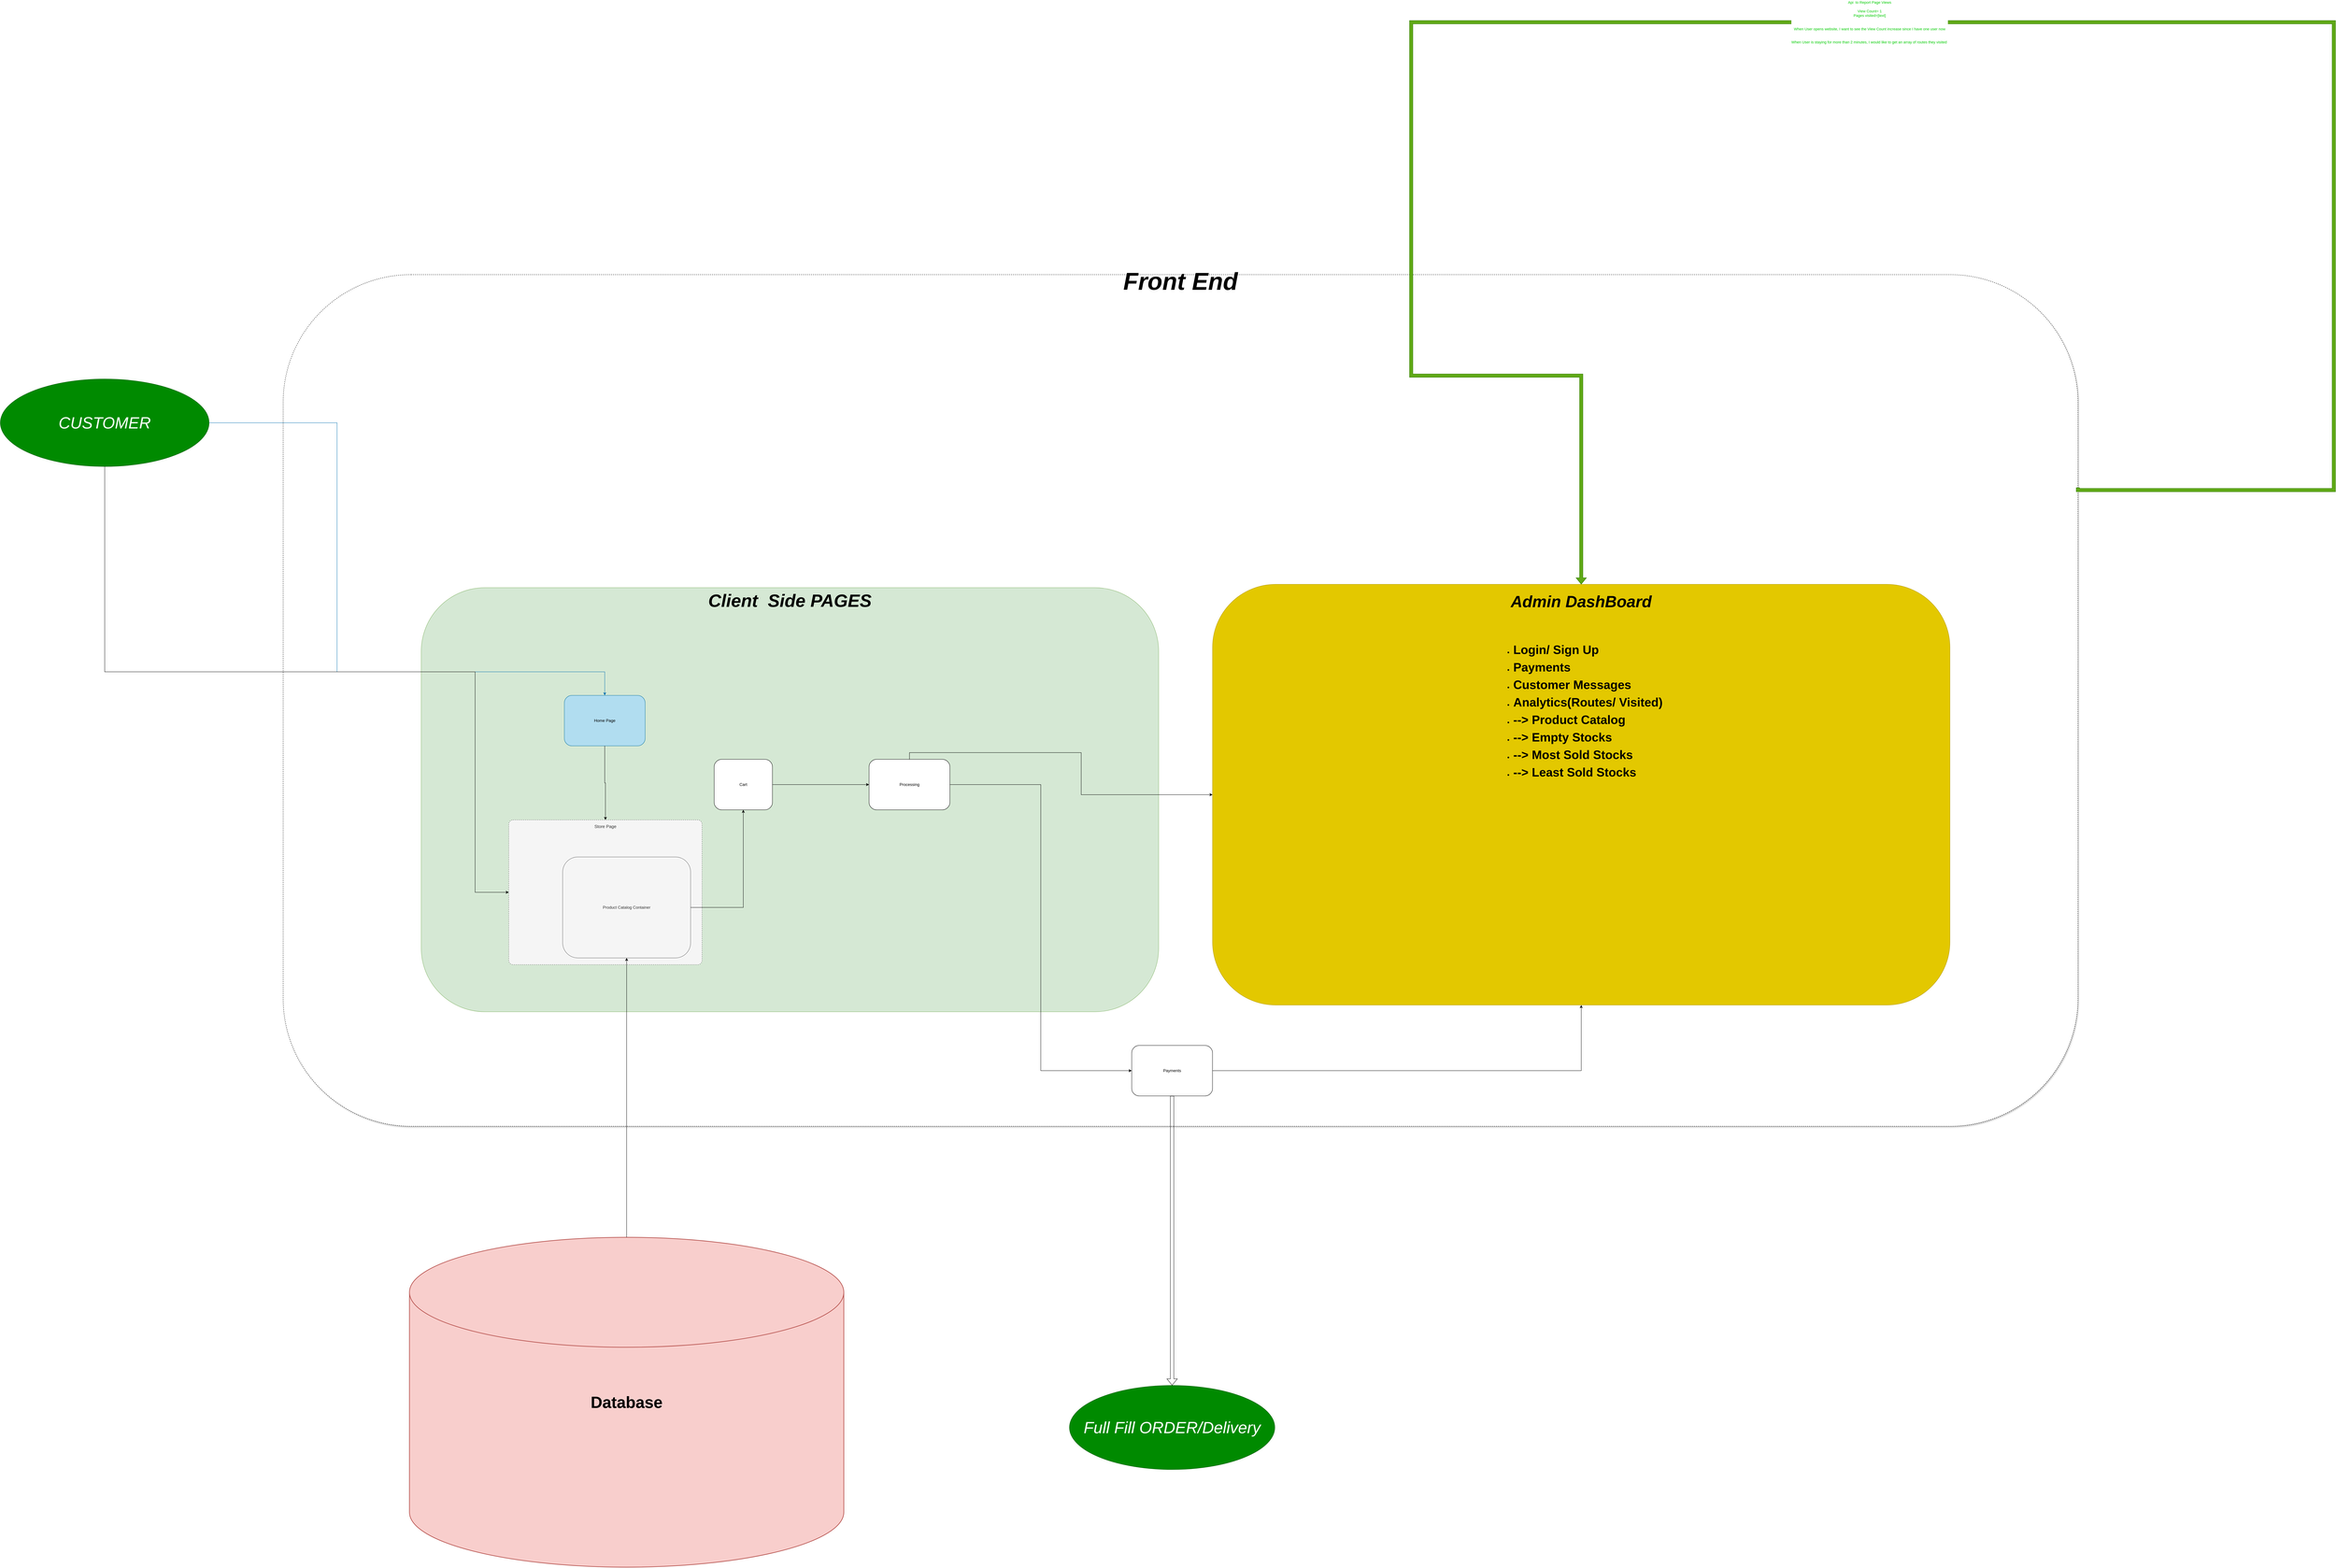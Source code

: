 <mxfile version="22.1.5" type="github">
  <diagram id="C5RBs43oDa-KdzZeNtuy" name="Page-1">
    <mxGraphModel dx="11214" dy="9983" grid="1" gridSize="10" guides="1" tooltips="1" connect="1" arrows="1" fold="1" page="1" pageScale="1" pageWidth="827" pageHeight="1169" math="0" shadow="0">
      <root>
        <mxCell id="WIyWlLk6GJQsqaUBKTNV-0" />
        <mxCell id="WIyWlLk6GJQsqaUBKTNV-1" parent="WIyWlLk6GJQsqaUBKTNV-0" />
        <mxCell id="N5PV2EzXh5DM1njIMYpt-36" value="&lt;p style=&quot;line-height: 20%;&quot;&gt;&lt;font style=&quot;font-size: 72px;&quot;&gt;&lt;b&gt;&lt;i&gt;Front End&lt;/i&gt;&lt;/b&gt;&lt;/font&gt;&lt;/p&gt;" style="rounded=1;whiteSpace=wrap;html=1;dashed=1;align=center;verticalAlign=top;shadow=1;" vertex="1" parent="WIyWlLk6GJQsqaUBKTNV-1">
          <mxGeometry x="-700" y="-3400" width="5330" height="2530" as="geometry" />
        </mxCell>
        <mxCell id="N5PV2EzXh5DM1njIMYpt-37" style="edgeStyle=orthogonalEdgeStyle;rounded=0;orthogonalLoop=1;jettySize=auto;html=1;exitX=1;exitY=0.25;exitDx=0;exitDy=0;entryX=0.5;entryY=0;entryDx=0;entryDy=0;fillColor=#60a917;strokeColor=#2D7600;shape=flexArrow;" edge="1" parent="WIyWlLk6GJQsqaUBKTNV-1" source="N5PV2EzXh5DM1njIMYpt-36" target="N5PV2EzXh5DM1njIMYpt-4">
          <mxGeometry relative="1" as="geometry">
            <Array as="points">
              <mxPoint x="4630" y="-2760" />
              <mxPoint x="5390" y="-2760" />
              <mxPoint x="5390" y="-4150" />
              <mxPoint x="2650" y="-4150" />
              <mxPoint x="2650" y="-3100" />
              <mxPoint x="3155" y="-3100" />
            </Array>
          </mxGeometry>
        </mxCell>
        <mxCell id="N5PV2EzXh5DM1njIMYpt-38" value="&lt;font color=&quot;#00cc00&quot;&gt;Api&amp;nbsp; to Report Page Views&lt;br&gt;&lt;br&gt;View Count= 1&lt;br&gt;Pages visited=[text]&lt;br&gt;&lt;br&gt;&lt;br&gt;When User opens website, I want to see the View Count increase since I have one user now&lt;br&gt;&lt;br&gt;&lt;br&gt;When User is staying for more than 2 minutes, I would like to get an array of routes they visited&amp;nbsp;&lt;/font&gt;" style="edgeLabel;html=1;align=center;verticalAlign=middle;resizable=0;points=[];" vertex="1" connectable="0" parent="N5PV2EzXh5DM1njIMYpt-37">
          <mxGeometry relative="1" as="geometry">
            <mxPoint as="offset" />
          </mxGeometry>
        </mxCell>
        <mxCell id="N5PV2EzXh5DM1njIMYpt-4" value="&lt;h1&gt;&lt;font style=&quot;font-size: 48px;&quot;&gt;&lt;i&gt;Admin DashBoard&lt;/i&gt;&lt;/font&gt;&lt;/h1&gt;&lt;font style=&quot;font-size: 48px;&quot;&gt;&lt;i&gt;&lt;br&gt;&lt;/i&gt;&lt;/font&gt;&lt;h2 style=&quot;line-height: 250%;&quot;&gt;&lt;ul style=&quot;line-height: 250%;&quot;&gt;&lt;li style=&quot;text-align: left;&quot;&gt;&lt;font style=&quot;font-size: 36px;&quot;&gt;Login/ Sign Up&lt;/font&gt;&lt;/li&gt;&lt;li style=&quot;text-align: left;&quot;&gt;&lt;font style=&quot;font-size: 36px;&quot;&gt;Payments&lt;/font&gt;&lt;/li&gt;&lt;li style=&quot;text-align: left;&quot;&gt;&lt;font style=&quot;font-size: 36px;&quot;&gt;Customer Messages&lt;/font&gt;&lt;/li&gt;&lt;li style=&quot;text-align: left;&quot;&gt;&lt;font style=&quot;font-size: 36px;&quot;&gt;Analytics(Routes/ Visited)&lt;/font&gt;&lt;/li&gt;&lt;li style=&quot;text-align: left;&quot;&gt;&lt;font style=&quot;font-size: 36px;&quot;&gt;--&amp;gt; Product Catalog&lt;/font&gt;&lt;/li&gt;&lt;li style=&quot;text-align: left;&quot;&gt;&lt;font style=&quot;font-size: 36px;&quot;&gt;--&amp;gt; Empty Stocks&lt;/font&gt;&lt;/li&gt;&lt;li style=&quot;text-align: left;&quot;&gt;&lt;font style=&quot;font-size: 36px;&quot;&gt;--&amp;gt; Most Sold Stocks&lt;/font&gt;&lt;/li&gt;&lt;li style=&quot;text-align: left;&quot;&gt;&lt;font style=&quot;font-size: 36px;&quot;&gt;--&amp;gt; Least Sold Stocks&amp;nbsp;&lt;/font&gt;&lt;/li&gt;&lt;/ul&gt;&lt;/h2&gt;" style="rounded=1;whiteSpace=wrap;html=1;horizontal=1;verticalAlign=top;fillColor=#e3c800;strokeColor=#B09500;fontColor=#000000;" vertex="1" parent="WIyWlLk6GJQsqaUBKTNV-1">
          <mxGeometry x="2060" y="-2480" width="2190" height="1250" as="geometry" />
        </mxCell>
        <mxCell id="N5PV2EzXh5DM1njIMYpt-53" value="" style="edgeStyle=orthogonalEdgeStyle;rounded=0;orthogonalLoop=1;jettySize=auto;html=1;entryX=0.5;entryY=0;entryDx=0;entryDy=0;shape=flexArrow;" edge="1" parent="WIyWlLk6GJQsqaUBKTNV-1" source="N5PV2EzXh5DM1njIMYpt-5" target="N5PV2EzXh5DM1njIMYpt-54">
          <mxGeometry relative="1" as="geometry">
            <mxPoint x="1990" y="-450" as="targetPoint" />
          </mxGeometry>
        </mxCell>
        <mxCell id="N5PV2EzXh5DM1njIMYpt-5" value="Payments" style="rounded=1;whiteSpace=wrap;html=1;" vertex="1" parent="WIyWlLk6GJQsqaUBKTNV-1">
          <mxGeometry x="1820" y="-1110" width="240" height="150" as="geometry" />
        </mxCell>
        <mxCell id="N5PV2EzXh5DM1njIMYpt-20" style="edgeStyle=orthogonalEdgeStyle;rounded=0;orthogonalLoop=1;jettySize=auto;html=1;exitX=1;exitY=0.5;exitDx=0;exitDy=0;entryX=0.5;entryY=1;entryDx=0;entryDy=0;" edge="1" parent="WIyWlLk6GJQsqaUBKTNV-1" source="N5PV2EzXh5DM1njIMYpt-5" target="N5PV2EzXh5DM1njIMYpt-4">
          <mxGeometry relative="1" as="geometry" />
        </mxCell>
        <mxCell id="N5PV2EzXh5DM1njIMYpt-54" value="&lt;font style=&quot;font-size: 48px;&quot;&gt;&lt;i style=&quot;&quot;&gt;Full Fill ORDER/Delivery&lt;/i&gt;&lt;/font&gt;" style="ellipse;whiteSpace=wrap;html=1;fillColor=#008a00;strokeColor=#005700;fontColor=#ffffff;" vertex="1" parent="WIyWlLk6GJQsqaUBKTNV-1">
          <mxGeometry x="1635" y="-100" width="610" height="250" as="geometry" />
        </mxCell>
        <mxCell id="N5PV2EzXh5DM1njIMYpt-55" value="&lt;font style=&quot;font-size: 48px;&quot;&gt;&lt;i&gt;CUSTOMER&lt;/i&gt;&lt;/font&gt;" style="ellipse;whiteSpace=wrap;html=1;fillColor=#008a00;strokeColor=#005700;fontColor=#ffffff;" vertex="1" parent="WIyWlLk6GJQsqaUBKTNV-1">
          <mxGeometry x="-1540" y="-3090" width="620" height="260" as="geometry" />
        </mxCell>
        <mxCell id="N5PV2EzXh5DM1njIMYpt-76" value="&lt;font style=&quot;font-size: 48px;&quot;&gt;&lt;b&gt;Database&lt;/b&gt;&lt;/font&gt;" style="strokeWidth=2;html=1;shape=mxgraph.flowchart.database;whiteSpace=wrap;fillColor=#f8cecc;strokeColor=#b85450;" vertex="1" parent="WIyWlLk6GJQsqaUBKTNV-1">
          <mxGeometry x="-325" y="-540" width="1290" height="980" as="geometry" />
        </mxCell>
        <mxCell id="N5PV2EzXh5DM1njIMYpt-77" value="" style="group" vertex="1" connectable="0" parent="WIyWlLk6GJQsqaUBKTNV-1">
          <mxGeometry x="-290" y="-2470" width="2190" height="1260" as="geometry" />
        </mxCell>
        <mxCell id="N5PV2EzXh5DM1njIMYpt-75" value="&lt;font size=&quot;1&quot; style=&quot;&quot;&gt;&lt;b style=&quot;font-size: 53px;&quot;&gt;&lt;i&gt;Client&amp;nbsp; Side PAGES&lt;/i&gt;&lt;/b&gt;&lt;/font&gt;" style="rounded=1;whiteSpace=wrap;html=1;horizontal=1;verticalAlign=top;fillColor=#d5e8d4;strokeColor=#82b366;" vertex="1" parent="N5PV2EzXh5DM1njIMYpt-77">
          <mxGeometry width="2190" height="1260" as="geometry" />
        </mxCell>
        <mxCell id="N5PV2EzXh5DM1njIMYpt-2" value="&lt;p style=&quot;line-height: 20%;&quot;&gt;&lt;font style=&quot;font-size: 13px;&quot;&gt;Store Page&lt;/font&gt;&lt;/p&gt;" style="rounded=1;whiteSpace=wrap;html=1;dashed=1;align=center;fillColor=#f5f5f5;fontColor=#333333;strokeColor=#666666;verticalAlign=top;arcSize=3;" vertex="1" parent="N5PV2EzXh5DM1njIMYpt-77">
          <mxGeometry x="260" y="690" width="574" height="430" as="geometry" />
        </mxCell>
        <mxCell id="N5PV2EzXh5DM1njIMYpt-12" value="Cart" style="rounded=1;whiteSpace=wrap;html=1;" vertex="1" parent="N5PV2EzXh5DM1njIMYpt-77">
          <mxGeometry x="870" y="510" width="173" height="150" as="geometry" />
        </mxCell>
        <mxCell id="N5PV2EzXh5DM1njIMYpt-14" value="Processing" style="rounded=1;whiteSpace=wrap;html=1;" vertex="1" parent="N5PV2EzXh5DM1njIMYpt-77">
          <mxGeometry x="1330" y="510" width="240" height="150" as="geometry" />
        </mxCell>
        <mxCell id="N5PV2EzXh5DM1njIMYpt-3" value="Home Page" style="rounded=1;whiteSpace=wrap;html=1;fillColor=#b1ddf0;strokeColor=#10739e;" vertex="1" parent="N5PV2EzXh5DM1njIMYpt-77">
          <mxGeometry x="425" y="320" width="240" height="150" as="geometry" />
        </mxCell>
        <mxCell id="N5PV2EzXh5DM1njIMYpt-6" value="Product Catalog Container" style="rounded=1;whiteSpace=wrap;html=1;direction=south;fillColor=#f5f5f5;fontColor=#333333;strokeColor=#666666;" vertex="1" parent="N5PV2EzXh5DM1njIMYpt-77">
          <mxGeometry x="420" y="800" width="380" height="300" as="geometry" />
        </mxCell>
        <mxCell id="N5PV2EzXh5DM1njIMYpt-24" style="edgeStyle=orthogonalEdgeStyle;rounded=0;orthogonalLoop=1;jettySize=auto;html=1;exitX=1;exitY=0.5;exitDx=0;exitDy=0;entryX=0;entryY=0.5;entryDx=0;entryDy=0;" edge="1" parent="N5PV2EzXh5DM1njIMYpt-77" source="N5PV2EzXh5DM1njIMYpt-12" target="N5PV2EzXh5DM1njIMYpt-14">
          <mxGeometry relative="1" as="geometry" />
        </mxCell>
        <mxCell id="N5PV2EzXh5DM1njIMYpt-7" style="edgeStyle=orthogonalEdgeStyle;rounded=0;orthogonalLoop=1;jettySize=auto;html=1;entryX=0.5;entryY=0;entryDx=0;entryDy=0;" edge="1" parent="N5PV2EzXh5DM1njIMYpt-77" source="N5PV2EzXh5DM1njIMYpt-3" target="N5PV2EzXh5DM1njIMYpt-2">
          <mxGeometry relative="1" as="geometry" />
        </mxCell>
        <mxCell id="N5PV2EzXh5DM1njIMYpt-47" style="edgeStyle=orthogonalEdgeStyle;rounded=0;orthogonalLoop=1;jettySize=auto;html=1;exitX=0.5;exitY=0;exitDx=0;exitDy=0;entryX=0.5;entryY=1;entryDx=0;entryDy=0;" edge="1" parent="N5PV2EzXh5DM1njIMYpt-77" source="N5PV2EzXh5DM1njIMYpt-6" target="N5PV2EzXh5DM1njIMYpt-12">
          <mxGeometry relative="1" as="geometry" />
        </mxCell>
        <mxCell id="N5PV2EzXh5DM1njIMYpt-60" style="edgeStyle=orthogonalEdgeStyle;rounded=0;orthogonalLoop=1;jettySize=auto;html=1;entryX=0.5;entryY=0;entryDx=0;entryDy=0;fontColor=#009900;labelBackgroundColor=#007FFF;fillColor=#1ba1e2;strokeColor=#006EAF;" edge="1" parent="WIyWlLk6GJQsqaUBKTNV-1" source="N5PV2EzXh5DM1njIMYpt-55" target="N5PV2EzXh5DM1njIMYpt-3">
          <mxGeometry relative="1" as="geometry">
            <Array as="points">
              <mxPoint x="-540" y="-2220" />
              <mxPoint x="255" y="-2220" />
            </Array>
          </mxGeometry>
        </mxCell>
        <mxCell id="N5PV2EzXh5DM1njIMYpt-62" style="edgeStyle=orthogonalEdgeStyle;rounded=0;orthogonalLoop=1;jettySize=auto;html=1;entryX=0;entryY=0.5;entryDx=0;entryDy=0;" edge="1" parent="WIyWlLk6GJQsqaUBKTNV-1" source="N5PV2EzXh5DM1njIMYpt-55" target="N5PV2EzXh5DM1njIMYpt-2">
          <mxGeometry relative="1" as="geometry">
            <Array as="points">
              <mxPoint x="-540" y="-2220" />
              <mxPoint x="-130" y="-2220" />
              <mxPoint x="-130" y="-1555" />
            </Array>
          </mxGeometry>
        </mxCell>
        <mxCell id="N5PV2EzXh5DM1njIMYpt-42" style="edgeStyle=orthogonalEdgeStyle;rounded=0;orthogonalLoop=1;jettySize=auto;html=1;exitX=0.5;exitY=0;exitDx=0;exitDy=0;entryX=1;entryY=0.5;entryDx=0;entryDy=0;exitPerimeter=0;" edge="1" parent="WIyWlLk6GJQsqaUBKTNV-1" source="N5PV2EzXh5DM1njIMYpt-76" target="N5PV2EzXh5DM1njIMYpt-6">
          <mxGeometry relative="1" as="geometry" />
        </mxCell>
        <mxCell id="N5PV2EzXh5DM1njIMYpt-40" style="edgeStyle=orthogonalEdgeStyle;rounded=0;orthogonalLoop=1;jettySize=auto;html=1;exitX=1;exitY=0.5;exitDx=0;exitDy=0;entryX=0;entryY=0.5;entryDx=0;entryDy=0;" edge="1" parent="WIyWlLk6GJQsqaUBKTNV-1" source="N5PV2EzXh5DM1njIMYpt-14" target="N5PV2EzXh5DM1njIMYpt-5">
          <mxGeometry relative="1" as="geometry" />
        </mxCell>
        <mxCell id="N5PV2EzXh5DM1njIMYpt-18" style="edgeStyle=orthogonalEdgeStyle;rounded=0;orthogonalLoop=1;jettySize=auto;html=1;exitX=0.5;exitY=0;exitDx=0;exitDy=0;" edge="1" parent="WIyWlLk6GJQsqaUBKTNV-1" source="N5PV2EzXh5DM1njIMYpt-14" target="N5PV2EzXh5DM1njIMYpt-4">
          <mxGeometry relative="1" as="geometry" />
        </mxCell>
      </root>
    </mxGraphModel>
  </diagram>
</mxfile>
